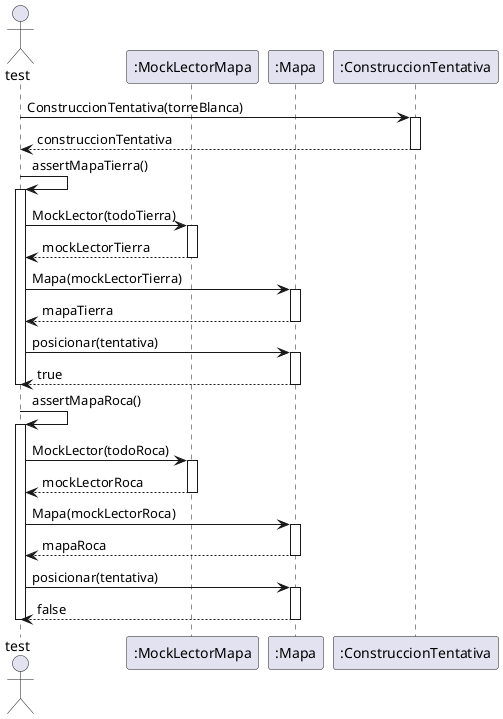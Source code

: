 @startuml

Actor test as sis


participant ":MockLectorMapa" as mock
participant ":Mapa" as Mapa
participant ":ConstruccionTentativa" as placing



sis->placing : ConstruccionTentativa(torreBlanca)
activate placing
placing--> sis: construccionTentativa
deactivate placing



sis->sis: assertMapaTierra()
activate sis


sis-> mock: MockLector(todoTierra)
activate mock

mock --> sis : mockLectorTierra
deactivate mock


sis-> Mapa: Mapa(mockLectorTierra)
activate Mapa

Mapa --> sis : mapaTierra
deactivate Mapa


sis->Mapa: posicionar(tentativa)
activate Mapa
Mapa-->sis: true
deactivate Mapa

deactivate sis



sis->sis: assertMapaRoca()
activate sis



sis-> mock: MockLector(todoRoca)
activate mock

mock --> sis : mockLectorRoca
deactivate mock


sis-> Mapa: Mapa(mockLectorRoca)
activate Mapa

Mapa --> sis : mapaRoca
deactivate Mapa

sis->Mapa: posicionar(tentativa)
activate Mapa
Mapa-->sis: false
deactivate Mapa

deactivate sis






@enduml
